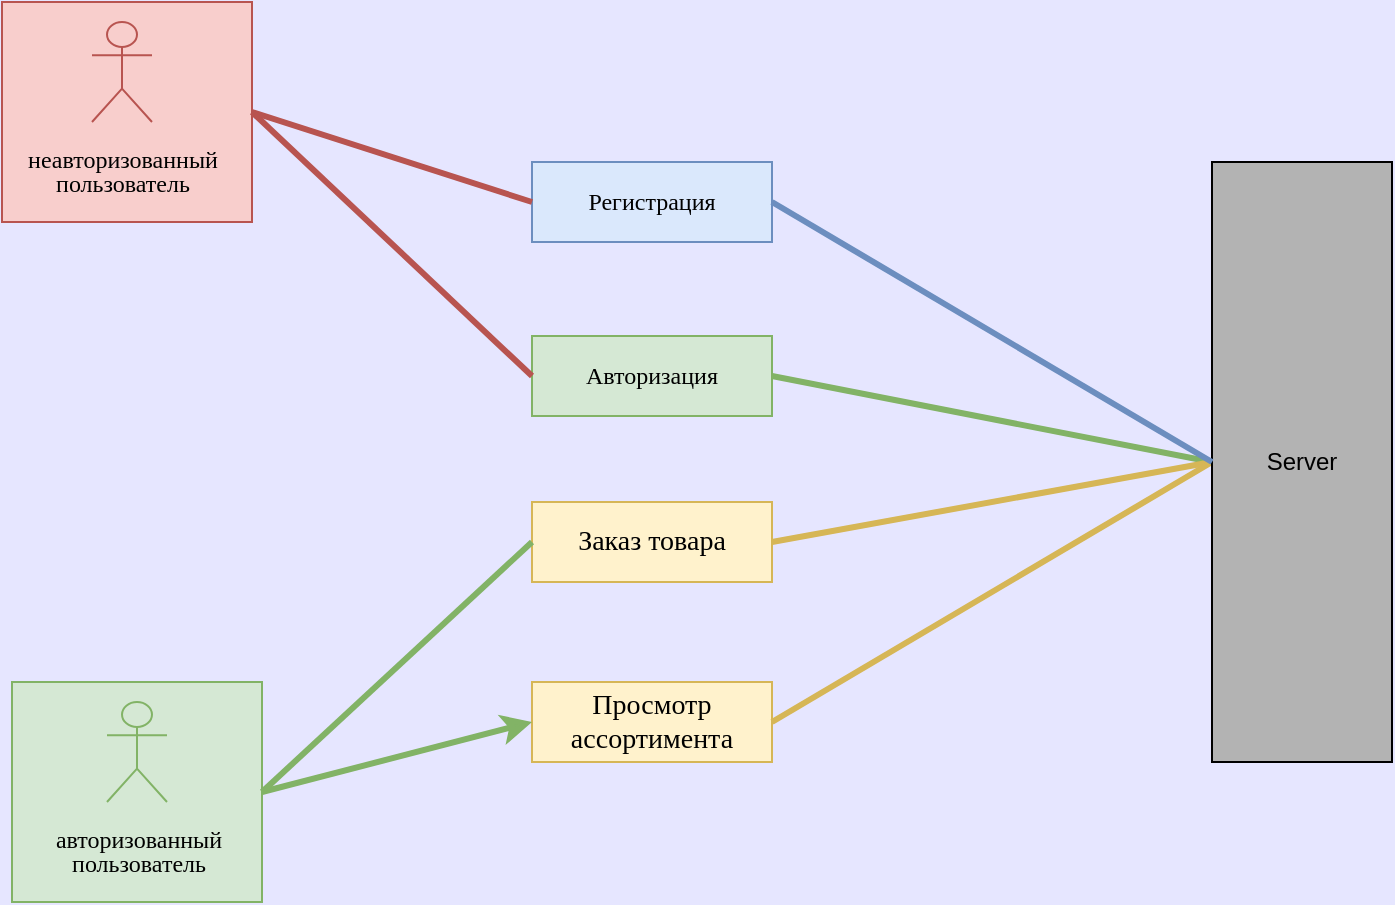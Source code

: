 <mxfile version="16.5.1" type="device"><diagram id="DL8UipWFO5docN2s7KPd" name="Страница 1"><mxGraphModel dx="1038" dy="649" grid="1" gridSize="10" guides="1" tooltips="1" connect="1" arrows="1" fold="1" page="1" pageScale="1" pageWidth="827" pageHeight="1169" background="#E6E6FF" math="0" shadow="0"><root><mxCell id="0"/><mxCell id="1" parent="0"/><mxCell id="MTK-SVWC3DSqziadrsj0-5" value="Авторизация" style="rounded=0;whiteSpace=wrap;html=1;fontFamily=Times New Roman;fillColor=#d5e8d4;strokeColor=#82b366;" parent="1" vertex="1"><mxGeometry x="300" y="197" width="120" height="40" as="geometry"/></mxCell><mxCell id="MTK-SVWC3DSqziadrsj0-6" value="Регистрация" style="rounded=0;whiteSpace=wrap;html=1;fontFamily=Times New Roman;fillColor=#dae8fc;strokeColor=#6c8ebf;" parent="1" vertex="1"><mxGeometry x="300" y="110" width="120" height="40" as="geometry"/></mxCell><mxCell id="MTK-SVWC3DSqziadrsj0-17" value="" style="group" parent="1" vertex="1" connectable="0"><mxGeometry x="40" y="370" width="125" height="110" as="geometry"/></mxCell><mxCell id="MTK-SVWC3DSqziadrsj0-15" value="" style="rounded=0;whiteSpace=wrap;html=1;fontFamily=Times New Roman;fillColor=#d5e8d4;strokeColor=#82b366;" parent="MTK-SVWC3DSqziadrsj0-17" vertex="1"><mxGeometry width="125" height="110" as="geometry"/></mxCell><mxCell id="MTK-SVWC3DSqziadrsj0-4" value="&lt;p style=&quot;line-height: 0&quot;&gt;&lt;font face=&quot;Times New Roman&quot;&gt;авторизованный&lt;/font&gt;&lt;/p&gt;&lt;p style=&quot;line-height: 0&quot;&gt;&lt;font face=&quot;Times New Roman&quot;&gt;пользователь&lt;/font&gt;&lt;/p&gt;" style="shape=umlActor;verticalLabelPosition=bottom;verticalAlign=top;html=1;outlineConnect=0;fillColor=#d5e8d4;strokeColor=#82b366;" parent="MTK-SVWC3DSqziadrsj0-17" vertex="1"><mxGeometry x="47.5" y="10" width="30" height="50" as="geometry"/></mxCell><mxCell id="MTK-SVWC3DSqziadrsj0-19" value="" style="group" parent="1" vertex="1" connectable="0"><mxGeometry x="35" y="30" width="125" height="110" as="geometry"/></mxCell><mxCell id="MTK-SVWC3DSqziadrsj0-7" value="" style="rounded=0;whiteSpace=wrap;html=1;fontFamily=Times New Roman;fillColor=#f8cecc;strokeColor=#b85450;" parent="MTK-SVWC3DSqziadrsj0-19" vertex="1"><mxGeometry width="125" height="110" as="geometry"/></mxCell><mxCell id="MTK-SVWC3DSqziadrsj0-1" value="&lt;p style=&quot;line-height: 0&quot;&gt;&lt;font face=&quot;Times New Roman&quot;&gt;неавторизованный&lt;/font&gt;&lt;/p&gt;&lt;p style=&quot;line-height: 0&quot;&gt;&lt;font face=&quot;Times New Roman&quot;&gt;пользователь&lt;/font&gt;&lt;/p&gt;" style="shape=umlActor;verticalLabelPosition=bottom;verticalAlign=top;html=1;outlineConnect=0;fillColor=#f8cecc;strokeColor=#b85450;" parent="MTK-SVWC3DSqziadrsj0-19" vertex="1"><mxGeometry x="45" y="10" width="30" height="50" as="geometry"/></mxCell><mxCell id="MTK-SVWC3DSqziadrsj0-20" value="Заказ товара" style="rounded=0;whiteSpace=wrap;html=1;fontFamily=Times New Roman;fontSize=14;fillColor=#fff2cc;strokeColor=#d6b656;" parent="1" vertex="1"><mxGeometry x="300" y="280" width="120" height="40" as="geometry"/></mxCell><mxCell id="MTK-SVWC3DSqziadrsj0-22" value="Просмотр ассортимента" style="rounded=0;whiteSpace=wrap;html=1;fontFamily=Times New Roman;fontSize=14;fillColor=#fff2cc;strokeColor=#d6b656;" parent="1" vertex="1"><mxGeometry x="300" y="370" width="120" height="40" as="geometry"/></mxCell><mxCell id="y8GwGdONs3ifuA0bL-Cm-1" value="" style="endArrow=none;html=1;rounded=0;exitX=1;exitY=0.5;exitDx=0;exitDy=0;entryX=0;entryY=0.5;entryDx=0;entryDy=0;fillColor=#f8cecc;strokeColor=#b85450;strokeWidth=3;endFill=0;" parent="1" source="MTK-SVWC3DSqziadrsj0-7" target="MTK-SVWC3DSqziadrsj0-6" edge="1"><mxGeometry width="50" height="50" relative="1" as="geometry"><mxPoint x="230" y="260" as="sourcePoint"/><mxPoint x="280" y="210" as="targetPoint"/></mxGeometry></mxCell><mxCell id="y8GwGdONs3ifuA0bL-Cm-2" value="" style="endArrow=none;html=1;rounded=0;exitX=1;exitY=0.5;exitDx=0;exitDy=0;entryX=0;entryY=0.5;entryDx=0;entryDy=0;fillColor=#f8cecc;strokeColor=#b85450;strokeWidth=3;endFill=0;" parent="1" source="MTK-SVWC3DSqziadrsj0-7" target="MTK-SVWC3DSqziadrsj0-5" edge="1"><mxGeometry width="50" height="50" relative="1" as="geometry"><mxPoint x="230" y="260" as="sourcePoint"/><mxPoint x="280" y="210" as="targetPoint"/></mxGeometry></mxCell><mxCell id="y8GwGdONs3ifuA0bL-Cm-3" value="" style="endArrow=classic;html=1;rounded=0;exitX=1;exitY=0.5;exitDx=0;exitDy=0;entryX=0;entryY=0.5;entryDx=0;entryDy=0;fillColor=#d5e8d4;strokeColor=#82b366;strokeWidth=3;endFill=1;" parent="1" source="MTK-SVWC3DSqziadrsj0-15" target="MTK-SVWC3DSqziadrsj0-22" edge="1"><mxGeometry width="50" height="50" relative="1" as="geometry"><mxPoint x="230" y="260" as="sourcePoint"/><mxPoint x="280" y="210" as="targetPoint"/></mxGeometry></mxCell><mxCell id="y8GwGdONs3ifuA0bL-Cm-4" value="" style="endArrow=none;html=1;rounded=0;exitX=1;exitY=0.5;exitDx=0;exitDy=0;entryX=0;entryY=0.5;entryDx=0;entryDy=0;fillColor=#d5e8d4;strokeColor=#82b366;strokeWidth=3;endFill=0;" parent="1" source="MTK-SVWC3DSqziadrsj0-15" target="MTK-SVWC3DSqziadrsj0-20" edge="1"><mxGeometry width="50" height="50" relative="1" as="geometry"><mxPoint x="230" y="260" as="sourcePoint"/><mxPoint x="280" y="210" as="targetPoint"/></mxGeometry></mxCell><mxCell id="y8GwGdONs3ifuA0bL-Cm-7" value="" style="endArrow=none;html=1;rounded=0;strokeWidth=3;exitX=1;exitY=0.5;exitDx=0;exitDy=0;entryX=0;entryY=0.5;entryDx=0;entryDy=0;fillColor=#d5e8d4;strokeColor=#82b366;endFill=0;" parent="1" source="MTK-SVWC3DSqziadrsj0-5" target="y8GwGdONs3ifuA0bL-Cm-10" edge="1"><mxGeometry width="50" height="50" relative="1" as="geometry"><mxPoint x="430" y="140" as="sourcePoint"/><mxPoint x="550" y="220" as="targetPoint"/></mxGeometry></mxCell><mxCell id="y8GwGdONs3ifuA0bL-Cm-8" value="" style="endArrow=none;html=1;rounded=0;strokeWidth=3;exitX=1;exitY=0.5;exitDx=0;exitDy=0;entryX=0;entryY=0.5;entryDx=0;entryDy=0;fillColor=#fff2cc;strokeColor=#d6b656;endFill=0;" parent="1" source="MTK-SVWC3DSqziadrsj0-20" target="y8GwGdONs3ifuA0bL-Cm-10" edge="1"><mxGeometry width="50" height="50" relative="1" as="geometry"><mxPoint x="430" y="227" as="sourcePoint"/><mxPoint x="560" y="230" as="targetPoint"/></mxGeometry></mxCell><mxCell id="y8GwGdONs3ifuA0bL-Cm-9" value="" style="endArrow=none;html=1;rounded=0;strokeWidth=3;exitX=1;exitY=0.5;exitDx=0;exitDy=0;entryX=0;entryY=0.5;entryDx=0;entryDy=0;fillColor=#fff2cc;strokeColor=#d6b656;endFill=0;" parent="1" source="MTK-SVWC3DSqziadrsj0-22" target="y8GwGdONs3ifuA0bL-Cm-10" edge="1"><mxGeometry width="50" height="50" relative="1" as="geometry"><mxPoint x="430" y="310" as="sourcePoint"/><mxPoint x="610" y="270" as="targetPoint"/></mxGeometry></mxCell><mxCell id="y8GwGdONs3ifuA0bL-Cm-10" value="Server" style="rounded=0;whiteSpace=wrap;html=1;fillColor=#B3B3B3;" parent="1" vertex="1"><mxGeometry x="640" y="110" width="90" height="300" as="geometry"/></mxCell><mxCell id="y8GwGdONs3ifuA0bL-Cm-11" value="" style="endArrow=none;html=1;rounded=0;strokeWidth=3;exitX=1;exitY=0.5;exitDx=0;exitDy=0;entryX=0;entryY=0.5;entryDx=0;entryDy=0;fillColor=#dae8fc;strokeColor=#6c8ebf;endFill=0;" parent="1" source="MTK-SVWC3DSqziadrsj0-6" target="y8GwGdONs3ifuA0bL-Cm-10" edge="1"><mxGeometry width="50" height="50" relative="1" as="geometry"><mxPoint x="490" y="260" as="sourcePoint"/><mxPoint x="540" y="210" as="targetPoint"/></mxGeometry></mxCell></root></mxGraphModel></diagram></mxfile>